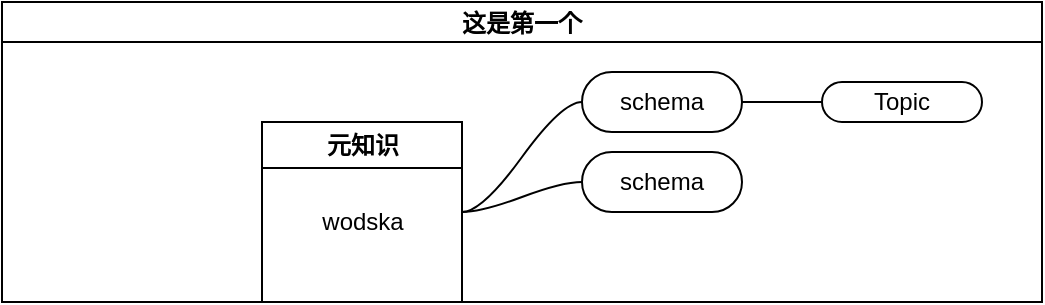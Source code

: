 <mxfile version="16.5.3" type="github">
  <diagram id="lODO2Ho19lS363PkOUxg" name="Page-1">
    <mxGraphModel dx="946" dy="589" grid="1" gridSize="10" guides="1" tooltips="1" connect="1" arrows="1" fold="1" page="0" pageScale="1" pageWidth="827" pageHeight="1169" math="0" shadow="0">
      <root>
        <mxCell id="0" />
        <mxCell id="1" parent="0" />
        <mxCell id="Elu3GBamNisNBWZrPOnw-19" value="这是第一个" style="swimlane;startSize=20;horizontal=1;containerType=tree;" parent="1" vertex="1">
          <mxGeometry x="30" y="200" width="520" height="150" as="geometry" />
        </mxCell>
        <mxCell id="Elu3GBamNisNBWZrPOnw-20" value="" style="edgeStyle=entityRelationEdgeStyle;startArrow=none;endArrow=none;segment=10;curved=1;rounded=0;" parent="Elu3GBamNisNBWZrPOnw-19" source="Elu3GBamNisNBWZrPOnw-24" target="Elu3GBamNisNBWZrPOnw-25" edge="1">
          <mxGeometry relative="1" as="geometry" />
        </mxCell>
        <mxCell id="Elu3GBamNisNBWZrPOnw-24" value="元知识" style="swimlane;fontFamily=Helvetica;fontSize=12;fontColor=rgb(0, 0, 0);align=center;strokeColor=rgb(0, 0, 0);fillColor=rgb(255, 255, 255);html=1;container=0;startSize=23;" parent="Elu3GBamNisNBWZrPOnw-19" vertex="1">
          <mxGeometry x="130" y="60" width="100" height="90" as="geometry" />
        </mxCell>
        <mxCell id="Elu3GBamNisNBWZrPOnw-25" value="schema" style="whiteSpace=wrap;html=1;rounded=1;arcSize=50;align=center;verticalAlign=middle;strokeWidth=1;autosize=1;spacing=4;treeFolding=1;treeMoving=1;newEdgeStyle={&quot;edgeStyle&quot;:&quot;entityRelationEdgeStyle&quot;,&quot;startArrow&quot;:&quot;none&quot;,&quot;endArrow&quot;:&quot;none&quot;,&quot;segment&quot;:10,&quot;curved&quot;:1};" parent="Elu3GBamNisNBWZrPOnw-19" vertex="1">
          <mxGeometry x="290" y="35" width="80" height="30" as="geometry" />
        </mxCell>
        <mxCell id="DxxxkKUG97s_HWiAUXKt-8" value="" style="edgeStyle=entityRelationEdgeStyle;startArrow=none;endArrow=none;segment=10;curved=1;rounded=0;" edge="1" target="DxxxkKUG97s_HWiAUXKt-9" source="Elu3GBamNisNBWZrPOnw-25" parent="Elu3GBamNisNBWZrPOnw-19">
          <mxGeometry relative="1" as="geometry">
            <mxPoint x="260" y="280" as="sourcePoint" />
          </mxGeometry>
        </mxCell>
        <mxCell id="DxxxkKUG97s_HWiAUXKt-9" value="Topic" style="whiteSpace=wrap;html=1;rounded=1;arcSize=50;align=center;verticalAlign=middle;strokeWidth=1;autosize=1;spacing=4;treeFolding=1;treeMoving=1;newEdgeStyle={&quot;edgeStyle&quot;:&quot;entityRelationEdgeStyle&quot;,&quot;startArrow&quot;:&quot;none&quot;,&quot;endArrow&quot;:&quot;none&quot;,&quot;segment&quot;:10,&quot;curved&quot;:1};" vertex="1" parent="Elu3GBamNisNBWZrPOnw-19">
          <mxGeometry x="410" y="40" width="80" height="20" as="geometry" />
        </mxCell>
        <mxCell id="DxxxkKUG97s_HWiAUXKt-10" value="" style="edgeStyle=entityRelationEdgeStyle;startArrow=none;endArrow=none;segment=10;curved=1;rounded=0;" edge="1" target="DxxxkKUG97s_HWiAUXKt-11" source="Elu3GBamNisNBWZrPOnw-24" parent="Elu3GBamNisNBWZrPOnw-19">
          <mxGeometry relative="1" as="geometry">
            <mxPoint x="260" y="280" as="sourcePoint" />
          </mxGeometry>
        </mxCell>
        <mxCell id="DxxxkKUG97s_HWiAUXKt-11" value="schema" style="whiteSpace=wrap;html=1;rounded=1;arcSize=50;align=center;verticalAlign=middle;strokeWidth=1;autosize=1;spacing=4;treeFolding=1;treeMoving=1;newEdgeStyle={&quot;edgeStyle&quot;:&quot;entityRelationEdgeStyle&quot;,&quot;startArrow&quot;:&quot;none&quot;,&quot;endArrow&quot;:&quot;none&quot;,&quot;segment&quot;:10,&quot;curved&quot;:1};" vertex="1" parent="Elu3GBamNisNBWZrPOnw-19">
          <mxGeometry x="290" y="75" width="80" height="30" as="geometry" />
        </mxCell>
        <mxCell id="DxxxkKUG97s_HWiAUXKt-12" value="wodska" style="text;html=1;align=center;verticalAlign=middle;resizable=0;points=[];autosize=1;strokeColor=none;fillColor=none;" vertex="1" parent="1">
          <mxGeometry x="180" y="300" width="60" height="20" as="geometry" />
        </mxCell>
      </root>
    </mxGraphModel>
  </diagram>
</mxfile>
